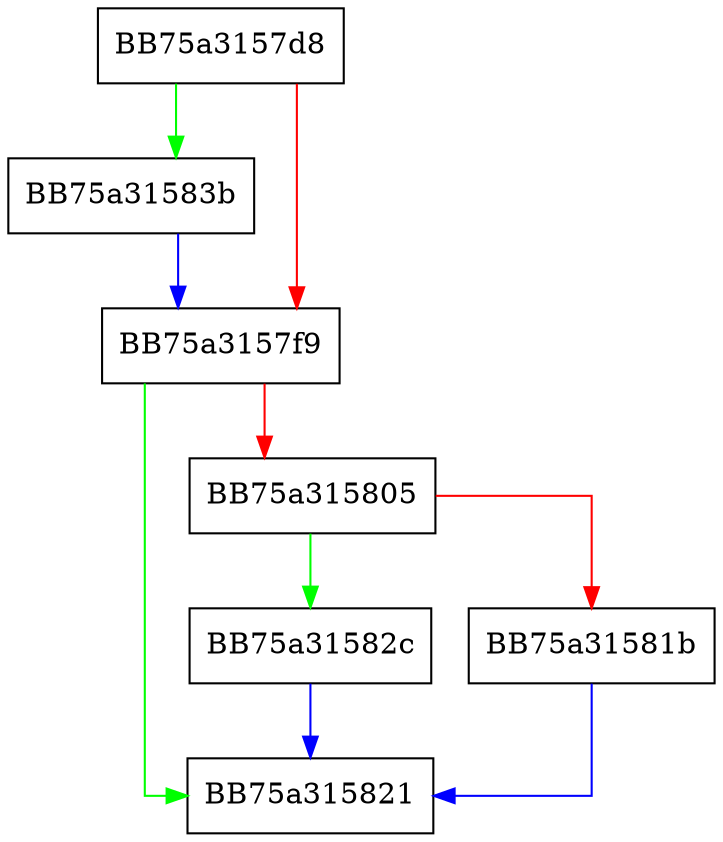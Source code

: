 digraph copyNodeInfoLinkLabels {
  node [shape="box"];
  graph [splines=ortho];
  BB75a3157d8 -> BB75a31583b [color="green"];
  BB75a3157d8 -> BB75a3157f9 [color="red"];
  BB75a3157f9 -> BB75a315821 [color="green"];
  BB75a3157f9 -> BB75a315805 [color="red"];
  BB75a315805 -> BB75a31582c [color="green"];
  BB75a315805 -> BB75a31581b [color="red"];
  BB75a31581b -> BB75a315821 [color="blue"];
  BB75a31582c -> BB75a315821 [color="blue"];
  BB75a31583b -> BB75a3157f9 [color="blue"];
}